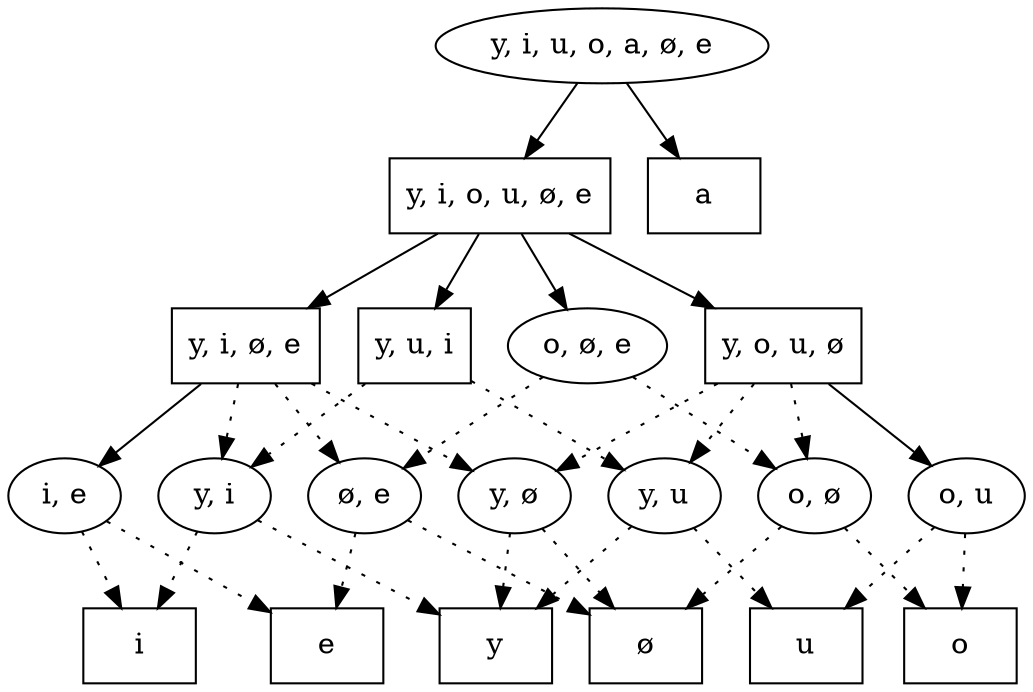 // None
digraph {
	0 [label="y, i, u, o, a, ø, e"]
	1 [label="y, i, o, u, ø, e",shape=box]
	2 [label="y, i, ø, e",shape=box]
	3 [label="y, o, u, ø",shape=box]
	4 [label="y, u, i",shape=box]
	5 [label="i",shape=box]
	6 [label="y",shape=box]
	7 [label="u",shape=box]
	8 [label="e",shape=box]
	9 [label="ø",shape=box]
	10 [label="o",shape=box]
	11 [label="a",shape=box]
	12 [label="y, ø"]
	13 [label="y, i"]
	14 [label="y, u"]
	15 [label="o, u"]
	16 [label="i, e"]
	17 [label="o, ø, e"]
	18 [label="ø, e"]
	19 [label="o, ø"]
	0 -> 1 []
	0 -> 11 []
	1 -> 2 []
	1 -> 3 []
	1 -> 4 []
	1 -> 17 []
	2 -> 12 [style=dotted]
	2 -> 13 [style=dotted]
	2 -> 16 []
	2 -> 18 [style=dotted]
	3 -> 12 [style=dotted]
	3 -> 14 [style=dotted]
	3 -> 15 []
	3 -> 19 [style=dotted]
	4 -> 13 [style=dotted]
	4 -> 14 [style=dotted]
	12 -> 6 [style=dotted]
	12 -> 9 [style=dotted]
	13 -> 5 [style=dotted]
	13 -> 6 [style=dotted]
	14 -> 6 [style=dotted]
	14 -> 7 [style=dotted]
	15 -> 7 [style=dotted]
	15 -> 10 [style=dotted]
	16 -> 5 [style=dotted]
	16 -> 8 [style=dotted]
	17 -> 18 [style=dotted]
	17 -> 19 [style=dotted]
	18 -> 8 [style=dotted]
	18 -> 9 [style=dotted]
	19 -> 9 [style=dotted]
	19 -> 10 [style=dotted]
}
